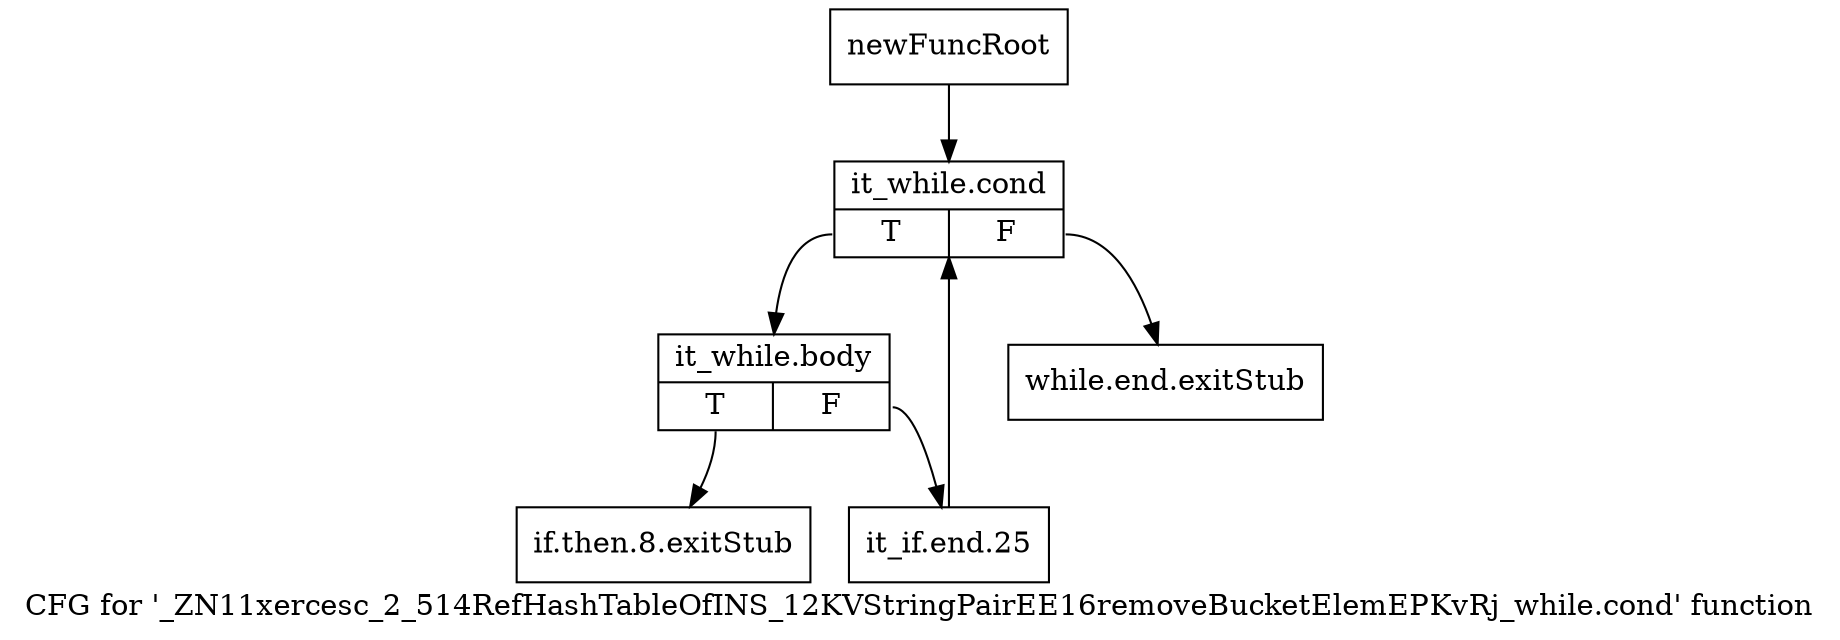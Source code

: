 digraph "CFG for '_ZN11xercesc_2_514RefHashTableOfINS_12KVStringPairEE16removeBucketElemEPKvRj_while.cond' function" {
	label="CFG for '_ZN11xercesc_2_514RefHashTableOfINS_12KVStringPairEE16removeBucketElemEPKvRj_while.cond' function";

	Node0x9859800 [shape=record,label="{newFuncRoot}"];
	Node0x9859800 -> Node0x98598f0;
	Node0x9859850 [shape=record,label="{while.end.exitStub}"];
	Node0x98598a0 [shape=record,label="{if.then.8.exitStub}"];
	Node0x98598f0 [shape=record,label="{it_while.cond|{<s0>T|<s1>F}}"];
	Node0x98598f0:s0 -> Node0x9859940;
	Node0x98598f0:s1 -> Node0x9859850;
	Node0x9859940 [shape=record,label="{it_while.body|{<s0>T|<s1>F}}"];
	Node0x9859940:s0 -> Node0x98598a0;
	Node0x9859940:s1 -> Node0x9859990;
	Node0x9859990 [shape=record,label="{it_if.end.25}"];
	Node0x9859990 -> Node0x98598f0;
}
